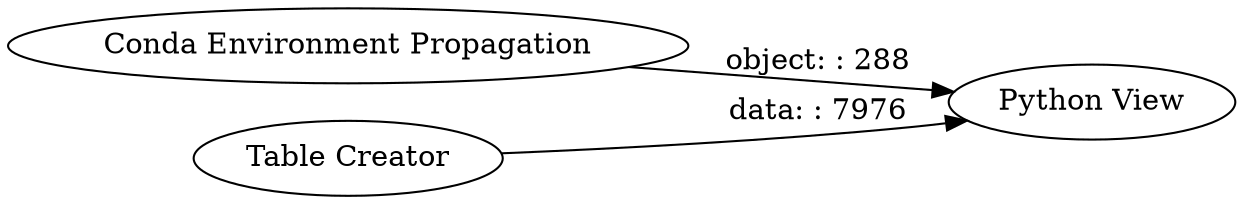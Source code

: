 digraph {
	"-6538412407674006246_1" [label="Python View"]
	"-6538412407674006246_3" [label="Conda Environment Propagation"]
	"-6538412407674006246_2" [label="Table Creator"]
	"-6538412407674006246_3" -> "-6538412407674006246_1" [label="object: : 288"]
	"-6538412407674006246_2" -> "-6538412407674006246_1" [label="data: : 7976"]
	rankdir=LR
}
